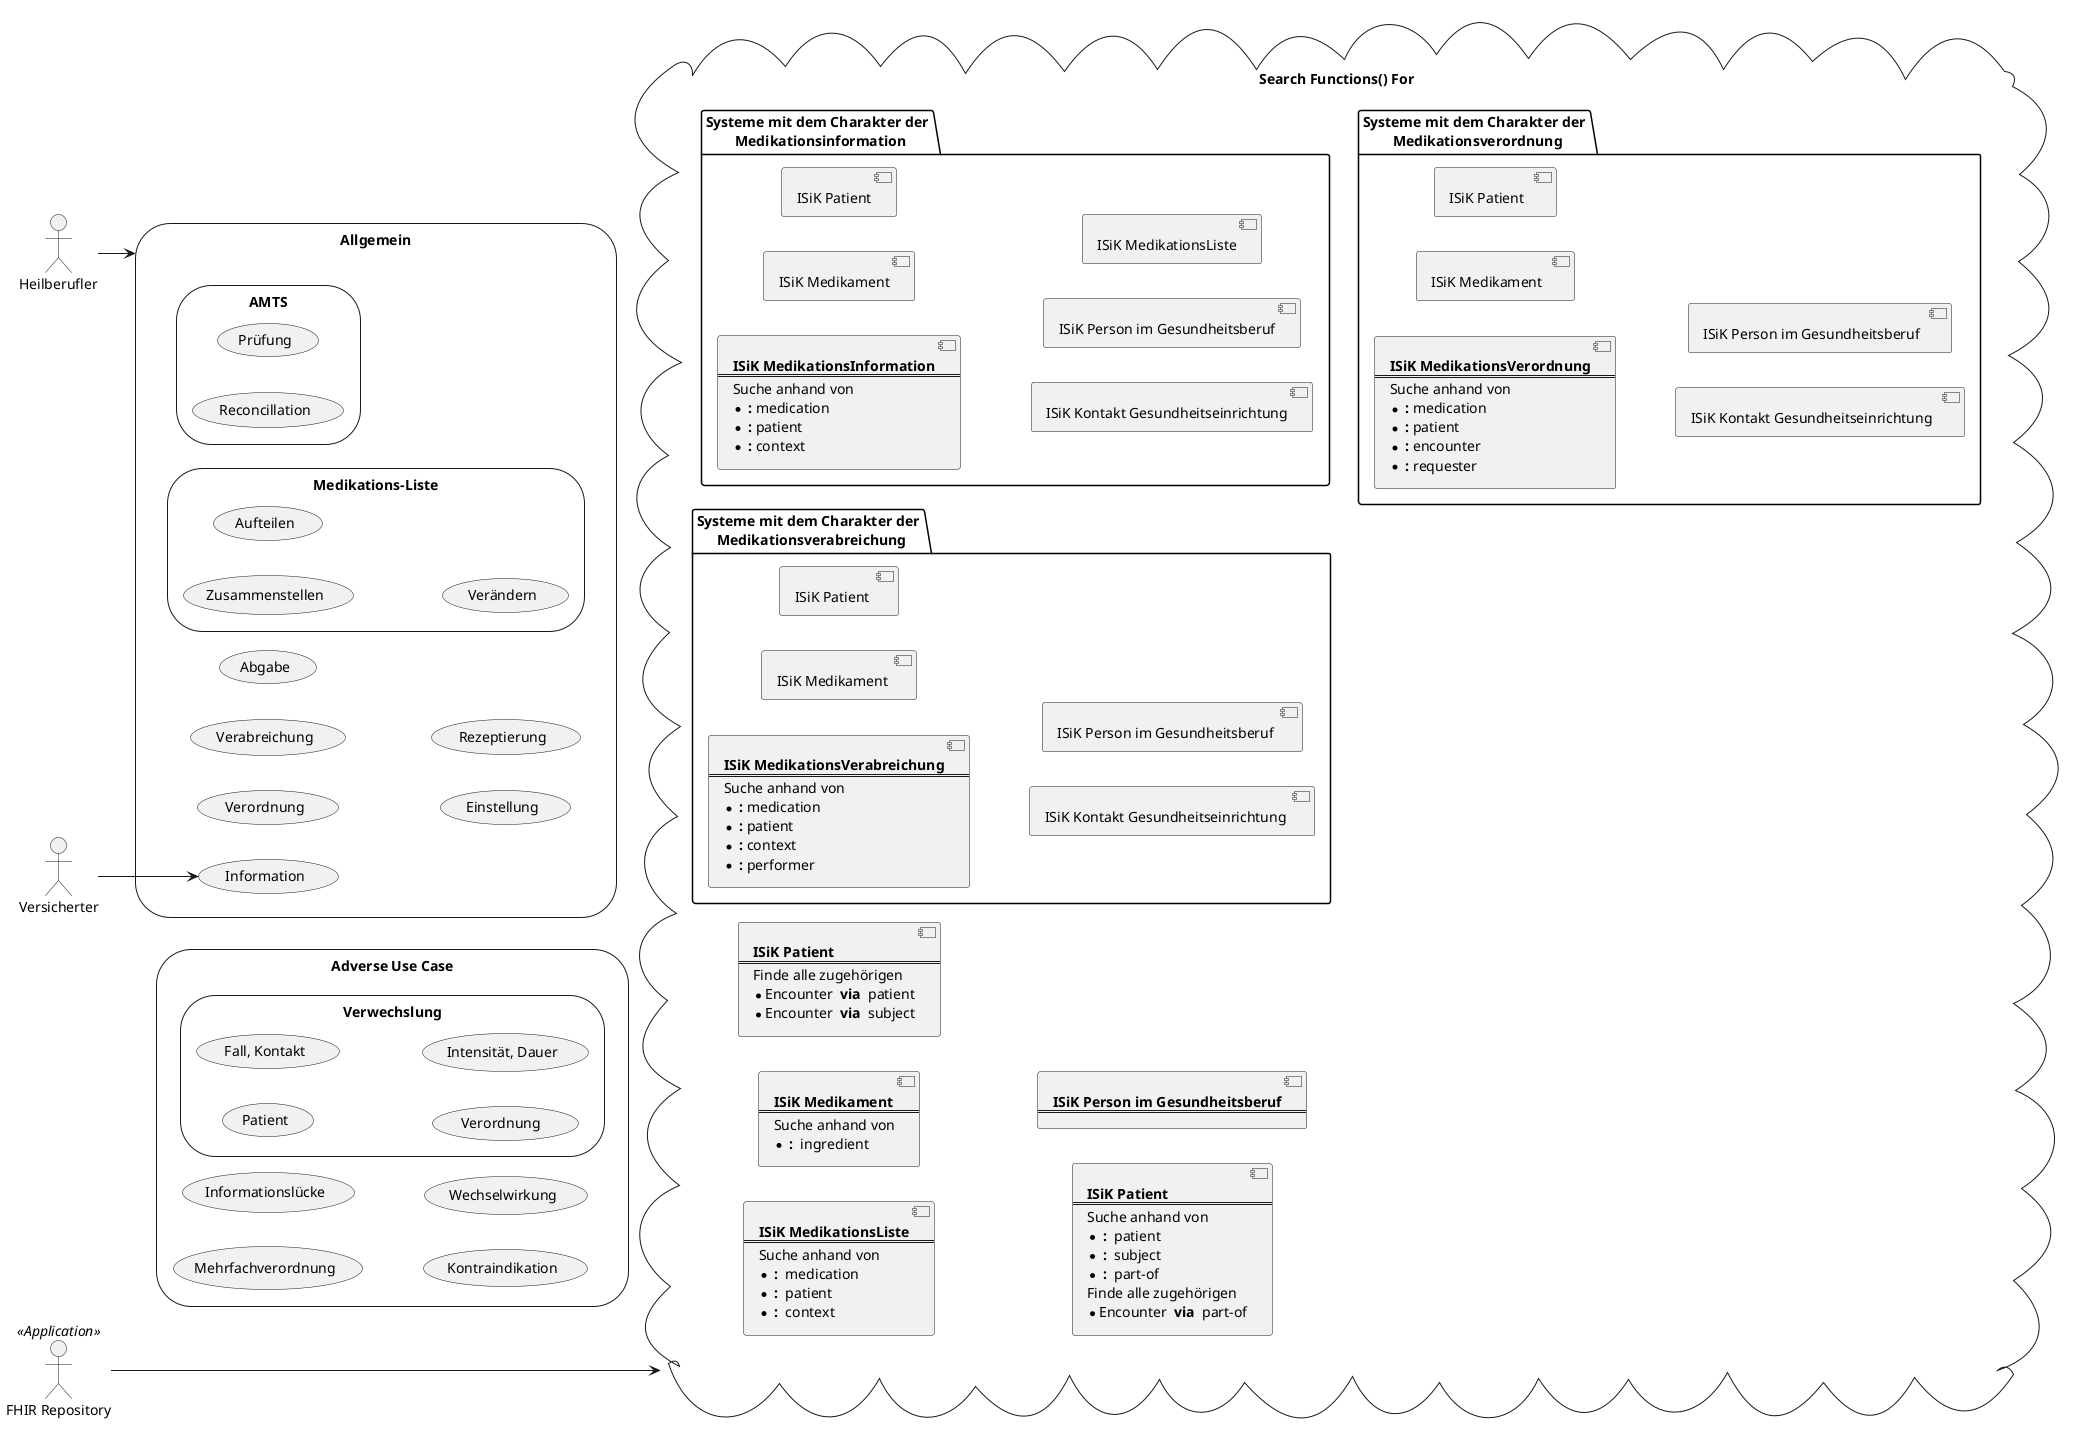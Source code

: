 '@startuml usecases
'usecase Medikation as "
'    = Medikation
'    
'    ___
'    Some text
'    === Neu-Verordnung
'    Other text
'    === Anpassung
'    Information
'    === Abgabe
'"
'@enduml

@startuml usecases
left to right direction
'skinparam packageStyle cloud
skinparam linetype ortho

actor :FHIR Repository: as DB << Application >>
actor :Heilberufler:
actor :Versicherter:

storage adverseUC as "Adverse Use Case" {
    storage (Verwechslung){
        (Patient)
        (Fall, Kontakt)
        (Verordnung )
        (Intensität, Dauer)
    }
    (Mehrfachverordnung)
    (Informationslücke)
    (Kontraindikation)
    (Wechselwirkung)
}
storage gnrlUC as "Allgemein" {
    (Information)
    (Verordnung)
    (Verabreichung)
    (Abgabe)
    (Einstellung)
    (Rezeptierung)
    storage (AMTS){
        (Prüfung)
        (Reconcillation)
    }
    storage (Medikations-Liste){
        (Zusammenstellen)
        (Aufteilen)
        (Verändern)
    }
}

cloud "Search Functions() For" as fncts {
    folder CSt_MedInfo as "Systeme mit dem Charakter der \n Medikationsinformation" {
        component _MedInfo [
        **ISiK MedikationsInformation**
        ====
        Suche anhand von
        * ** :** medication
        * ** :** patient
        * ** :** context
        ]
        component "ISiK Medikament"
        component "ISiK Patient"
        component "ISiK Kontakt Gesundheitseinrichtung"
        component "ISiK Person im Gesundheitsberuf"
        component "ISiK MedikationsListe"
    }
    'CSt_MedInfo --> CStAll_MedikationsListe
    folder CSt_MedVerab as "Systeme mit dem Charakter der \n Medikationsverabreichung" {
        component _MedVerab [
        **ISiK MedikationsVerabreichung**
        ====
        Suche anhand von
        * ** :** medication
        * ** :** patient
        * ** :** context
        * ** :** performer
        ]
        component "ISiK Medikament "
        component "ISiK Patient "
        component "ISiK Kontakt Gesundheitseinrichtung "
        component "ISiK Person im Gesundheitsberuf "
    }
    folder CSt_MedVerord as "Systeme mit dem Charakter der \n Medikationsverordnung" {
        component _MedVerord [
        **ISiK MedikationsVerordnung**
        ====
        Suche anhand von
        * ** :** medication
        * ** :** patient
        * ** :** encounter
        * ** :** requester
        ]
        component "ISiK Medikament  "
        component "ISiK Patient  "
        component "ISiK Kontakt Gesundheitseinrichtung  "
        component "ISiK Person im Gesundheitsberuf  "
    }
    component CStAll_MedikationsListe [
        **ISiK MedikationsListe**
        ====
        Suche anhand von
        * ** : ** medication
        * ** : ** patient
        * ** : ** context
    ]
    component CStAll_Medikament [
        **ISiK Medikament**
        ====
        Suche anhand von
        * ** : ** ingredient
    ]
    component CStAll_Patient [
        **ISiK Patient**
        ====
        Finde alle zugehörigen
        * Encounter ** via ** patient
        * Encounter ** via ** subject
    ]
    component CStAll_KontaktGesundheitseinrichtung [
        **ISiK Patient**
        ====
        Suche anhand von
        * ** : ** patient
        * ** : ** subject
        * ** : ** part-of
        Finde alle zugehörigen
        * Encounter ** via ** part-of
    ]
    component CStAll_PersonImGesundheitsberuf [
        **ISiK Person im Gesundheitsberuf**
        ====
    ]
}
Heilberufler --> gnrlUC
Versicherter --> Information
DB ----> fncts
'fncts --> adverseUC : mitigates
'fncts --> gnrlUC : enables
@enduml